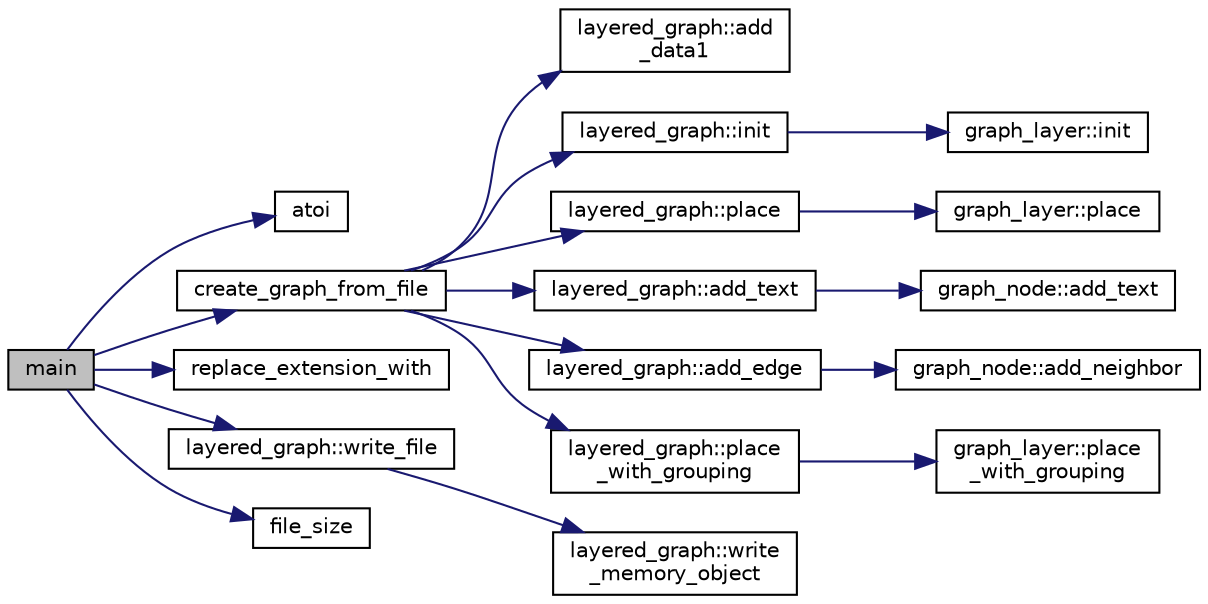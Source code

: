 digraph "main"
{
  edge [fontname="Helvetica",fontsize="10",labelfontname="Helvetica",labelfontsize="10"];
  node [fontname="Helvetica",fontsize="10",shape=record];
  rankdir="LR";
  Node14 [label="main",height=0.2,width=0.4,color="black", fillcolor="grey75", style="filled", fontcolor="black"];
  Node14 -> Node15 [color="midnightblue",fontsize="10",style="solid",fontname="Helvetica"];
  Node15 [label="atoi",height=0.2,width=0.4,color="black", fillcolor="white", style="filled",URL="$d9/d60/discreta_8h.html#ad0ac71cbcb495289e474437d6b7d7fac"];
  Node14 -> Node16 [color="midnightblue",fontsize="10",style="solid",fontname="Helvetica"];
  Node16 [label="create_graph_from_file",height=0.2,width=0.4,color="black", fillcolor="white", style="filled",URL="$db/d8d/create__layered__graph__file_8_c.html#a3861f0400d2bbd6a6228527acef31d77"];
  Node16 -> Node17 [color="midnightblue",fontsize="10",style="solid",fontname="Helvetica"];
  Node17 [label="layered_graph::add\l_data1",height=0.2,width=0.4,color="black", fillcolor="white", style="filled",URL="$da/db1/classlayered__graph.html#a008a6f2cb68387f41f8bf01cf5c0c957"];
  Node16 -> Node18 [color="midnightblue",fontsize="10",style="solid",fontname="Helvetica"];
  Node18 [label="layered_graph::init",height=0.2,width=0.4,color="black", fillcolor="white", style="filled",URL="$da/db1/classlayered__graph.html#a3d3422898f1e8d31eb937fcc460dbac2"];
  Node18 -> Node19 [color="midnightblue",fontsize="10",style="solid",fontname="Helvetica"];
  Node19 [label="graph_layer::init",height=0.2,width=0.4,color="black", fillcolor="white", style="filled",URL="$de/d87/classgraph__layer.html#a4b3e02d2069fb0127514a3d9ce000ff0"];
  Node16 -> Node20 [color="midnightblue",fontsize="10",style="solid",fontname="Helvetica"];
  Node20 [label="layered_graph::place",height=0.2,width=0.4,color="black", fillcolor="white", style="filled",URL="$da/db1/classlayered__graph.html#a5449ff3de184b379ed6986f6e78c8c4a"];
  Node20 -> Node21 [color="midnightblue",fontsize="10",style="solid",fontname="Helvetica"];
  Node21 [label="graph_layer::place",height=0.2,width=0.4,color="black", fillcolor="white", style="filled",URL="$de/d87/classgraph__layer.html#a24ae195b3ddbb86164b816db1ad2223a"];
  Node16 -> Node22 [color="midnightblue",fontsize="10",style="solid",fontname="Helvetica"];
  Node22 [label="layered_graph::add_text",height=0.2,width=0.4,color="black", fillcolor="white", style="filled",URL="$da/db1/classlayered__graph.html#aa9c738e91c1bbd546c39e6a32ff05c83"];
  Node22 -> Node23 [color="midnightblue",fontsize="10",style="solid",fontname="Helvetica"];
  Node23 [label="graph_node::add_text",height=0.2,width=0.4,color="black", fillcolor="white", style="filled",URL="$d6/d21/classgraph__node.html#af21adc4e54d53c060db9470669ca8e3f"];
  Node16 -> Node24 [color="midnightblue",fontsize="10",style="solid",fontname="Helvetica"];
  Node24 [label="layered_graph::add_edge",height=0.2,width=0.4,color="black", fillcolor="white", style="filled",URL="$da/db1/classlayered__graph.html#a018a287d904e5be8d95cf9a5b358f838"];
  Node24 -> Node25 [color="midnightblue",fontsize="10",style="solid",fontname="Helvetica"];
  Node25 [label="graph_node::add_neighbor",height=0.2,width=0.4,color="black", fillcolor="white", style="filled",URL="$d6/d21/classgraph__node.html#a22cf1ed1de6059f37be3e8f778cbba09"];
  Node16 -> Node26 [color="midnightblue",fontsize="10",style="solid",fontname="Helvetica"];
  Node26 [label="layered_graph::place\l_with_grouping",height=0.2,width=0.4,color="black", fillcolor="white", style="filled",URL="$da/db1/classlayered__graph.html#a1b4f3b91e957060dc9375b9ce9c8b1a3"];
  Node26 -> Node27 [color="midnightblue",fontsize="10",style="solid",fontname="Helvetica"];
  Node27 [label="graph_layer::place\l_with_grouping",height=0.2,width=0.4,color="black", fillcolor="white", style="filled",URL="$de/d87/classgraph__layer.html#a3a75deb6bc8d38d369004528b3d06f76"];
  Node14 -> Node28 [color="midnightblue",fontsize="10",style="solid",fontname="Helvetica"];
  Node28 [label="replace_extension_with",height=0.2,width=0.4,color="black", fillcolor="white", style="filled",URL="$df/dbf/sajeeb_8_c.html#abd53d5ff0ef75e4cca858aae5d493dba"];
  Node14 -> Node29 [color="midnightblue",fontsize="10",style="solid",fontname="Helvetica"];
  Node29 [label="layered_graph::write_file",height=0.2,width=0.4,color="black", fillcolor="white", style="filled",URL="$da/db1/classlayered__graph.html#aa6be0def70df293f8e50a6aadcbd5d89"];
  Node29 -> Node30 [color="midnightblue",fontsize="10",style="solid",fontname="Helvetica"];
  Node30 [label="layered_graph::write\l_memory_object",height=0.2,width=0.4,color="black", fillcolor="white", style="filled",URL="$da/db1/classlayered__graph.html#a9fd9630354f493941c8407da7c5e4a92"];
  Node14 -> Node31 [color="midnightblue",fontsize="10",style="solid",fontname="Helvetica"];
  Node31 [label="file_size",height=0.2,width=0.4,color="black", fillcolor="white", style="filled",URL="$df/dbf/sajeeb_8_c.html#a5c37cf5785204b6e9adf647dc14d0e50"];
}
